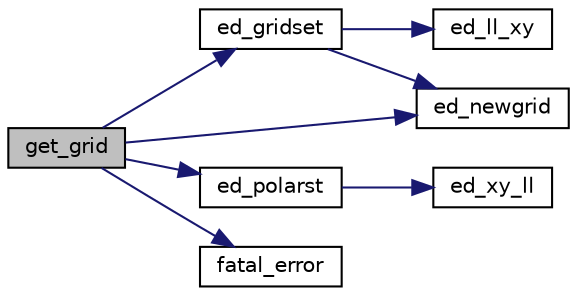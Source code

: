 digraph "get_grid"
{
 // LATEX_PDF_SIZE
  edge [fontname="Helvetica",fontsize="10",labelfontname="Helvetica",labelfontsize="10"];
  node [fontname="Helvetica",fontsize="10",shape=record];
  rankdir="LR";
  Node1 [label="get_grid",height=0.2,width=0.4,color="black", fillcolor="grey75", style="filled", fontcolor="black",tooltip=" "];
  Node1 -> Node2 [color="midnightblue",fontsize="10",style="solid",fontname="Helvetica"];
  Node2 [label="ed_gridset",height=0.2,width=0.4,color="black", fillcolor="white", style="filled",URL="$ed__grid_8f90.html#a634ac391a90a7bba5c99f2654da64652",tooltip=" "];
  Node2 -> Node3 [color="midnightblue",fontsize="10",style="solid",fontname="Helvetica"];
  Node3 [label="ed_ll_xy",height=0.2,width=0.4,color="black", fillcolor="white", style="filled",URL="$ed__grid_8f90.html#a1e00cf0eabe83f2cc3c5d9ab15c730fb",tooltip=" "];
  Node2 -> Node4 [color="midnightblue",fontsize="10",style="solid",fontname="Helvetica"];
  Node4 [label="ed_newgrid",height=0.2,width=0.4,color="black", fillcolor="white", style="filled",URL="$ed__grid_8f90.html#a91112e6806db1100d405228002308384",tooltip=" "];
  Node1 -> Node4 [color="midnightblue",fontsize="10",style="solid",fontname="Helvetica"];
  Node1 -> Node5 [color="midnightblue",fontsize="10",style="solid",fontname="Helvetica"];
  Node5 [label="ed_polarst",height=0.2,width=0.4,color="black", fillcolor="white", style="filled",URL="$ed__grid_8f90.html#a086bde332f24bfe809a5abbdeef98c55",tooltip=" "];
  Node5 -> Node6 [color="midnightblue",fontsize="10",style="solid",fontname="Helvetica"];
  Node6 [label="ed_xy_ll",height=0.2,width=0.4,color="black", fillcolor="white", style="filled",URL="$ed__grid_8f90.html#a6e6353b40d999c1efa25011506d4cca3",tooltip=" "];
  Node1 -> Node7 [color="midnightblue",fontsize="10",style="solid",fontname="Helvetica"];
  Node7 [label="fatal_error",height=0.2,width=0.4,color="black", fillcolor="white", style="filled",URL="$fatal__error_8_f90.html#a2a2bff228716ab48a81c795b348d1665",tooltip=" "];
}
